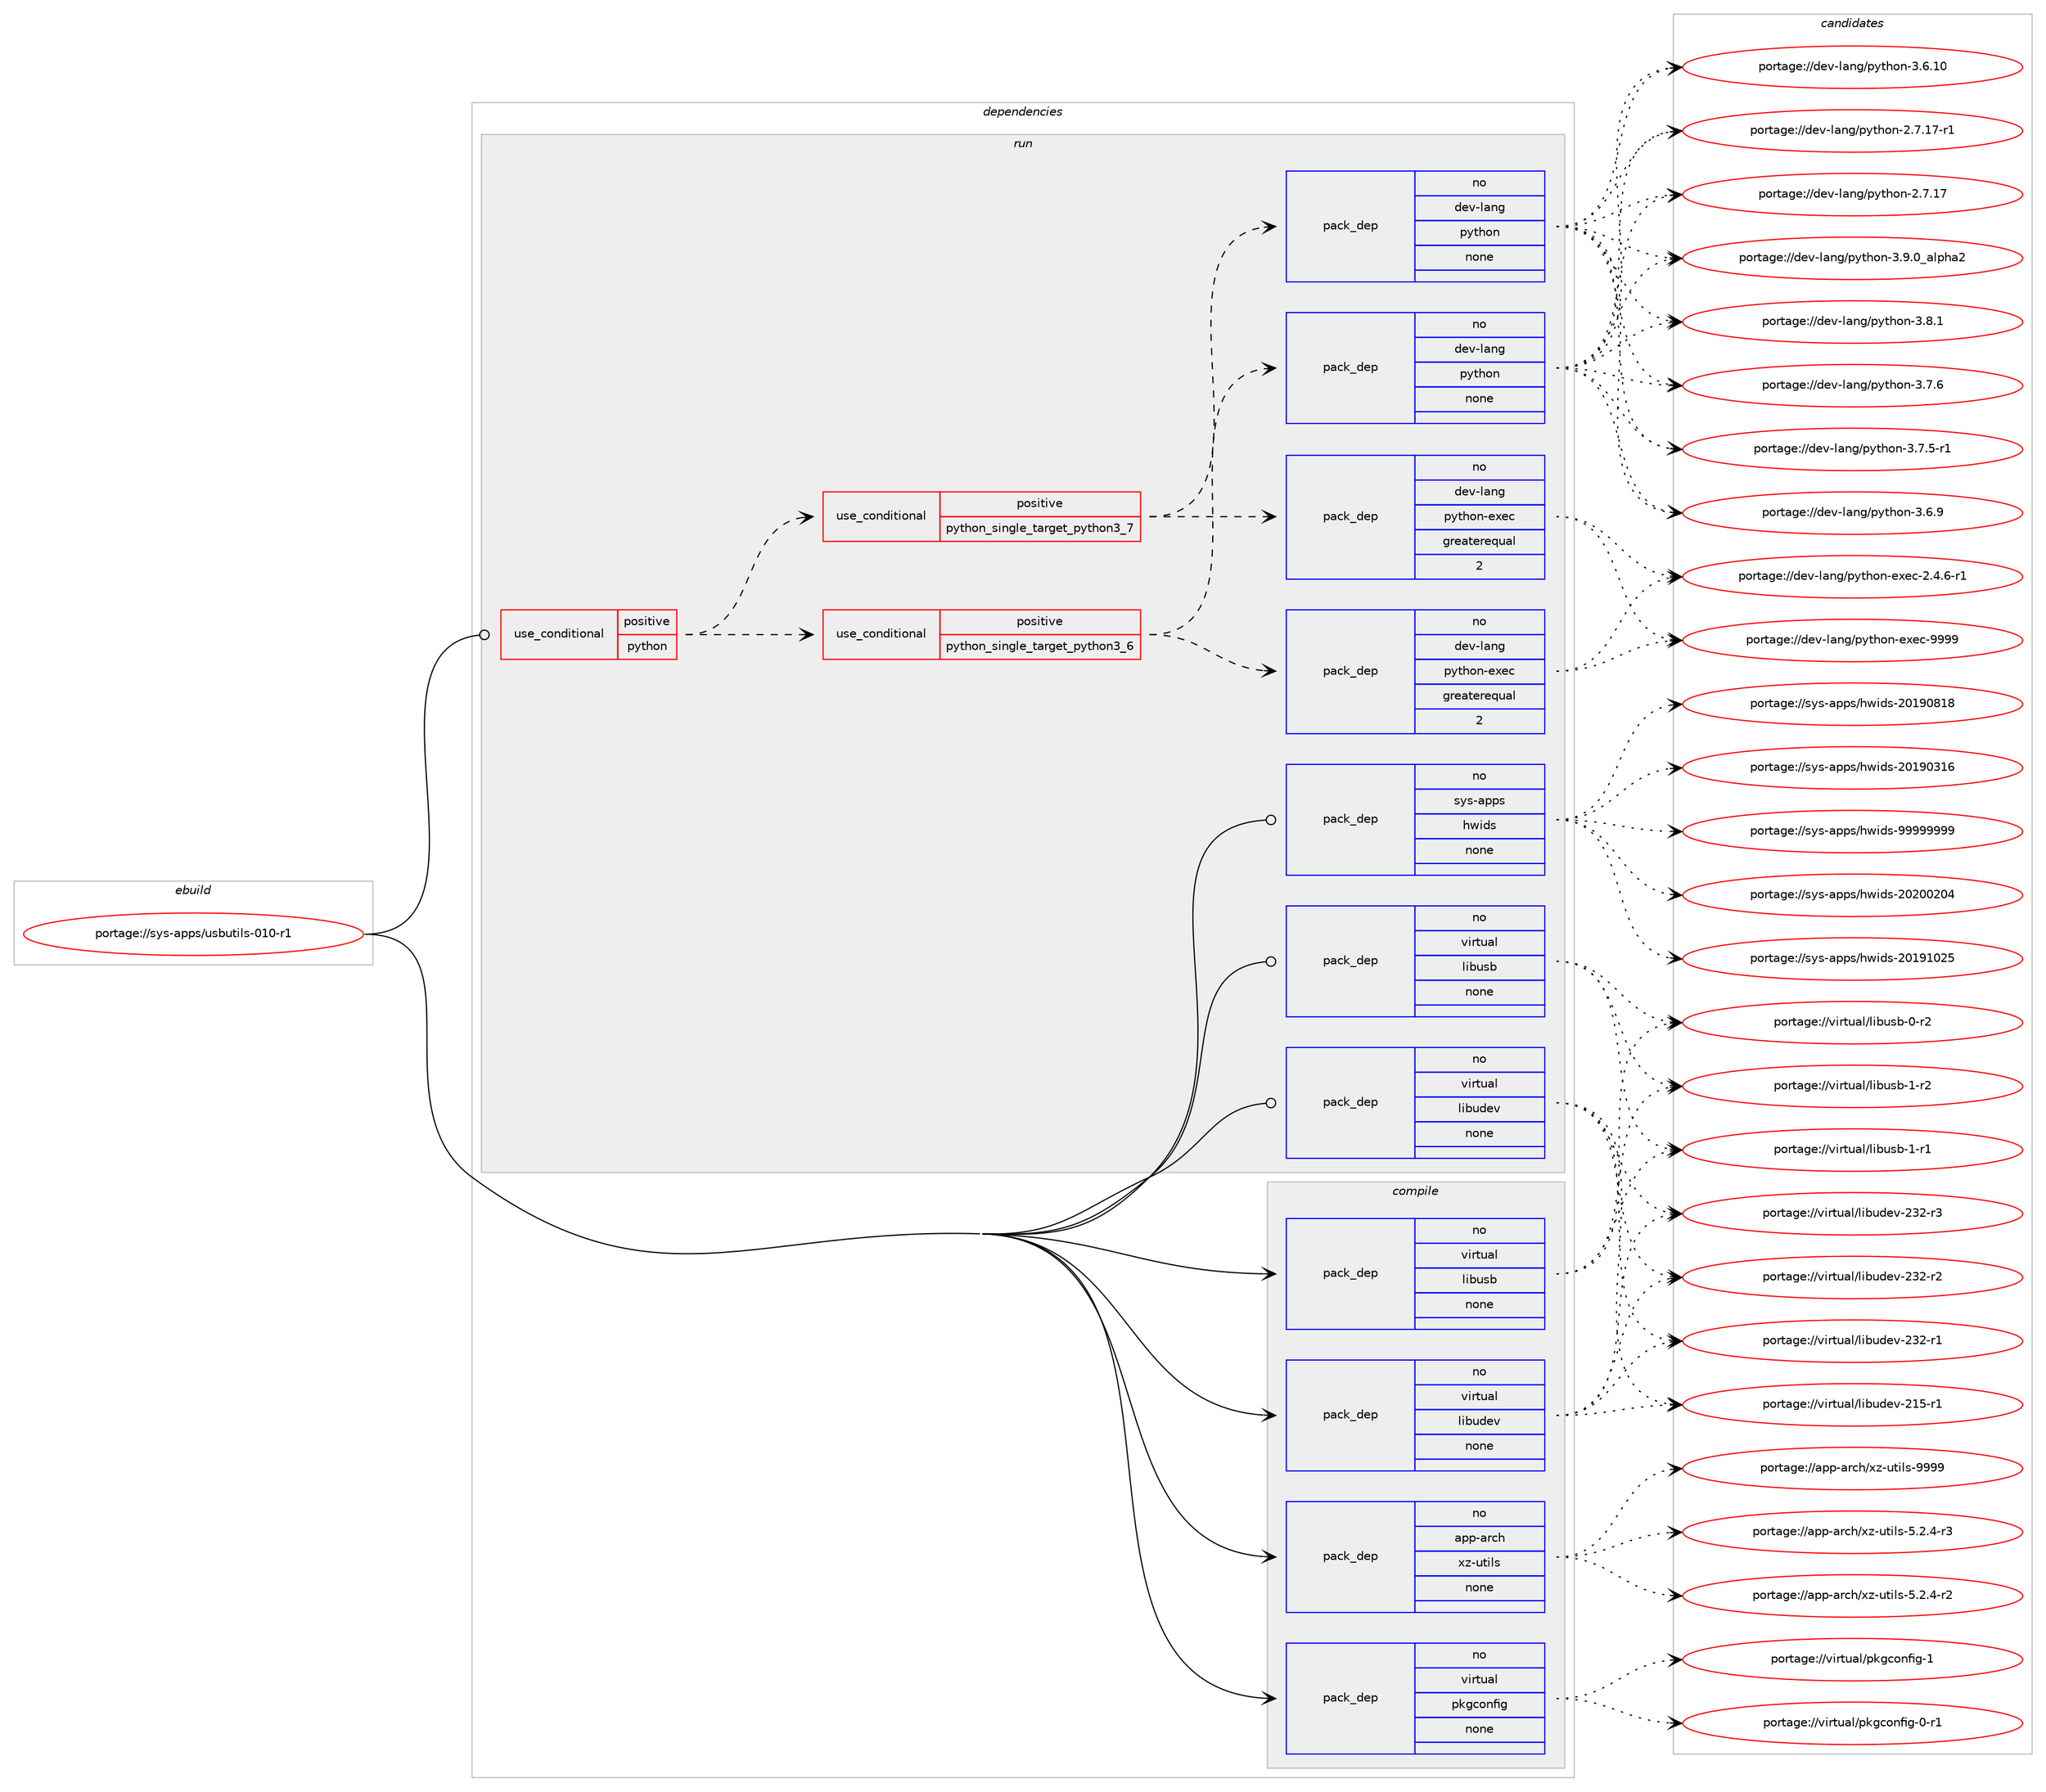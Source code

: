 digraph prolog {

# *************
# Graph options
# *************

newrank=true;
concentrate=true;
compound=true;
graph [rankdir=LR,fontname=Helvetica,fontsize=10,ranksep=1.5];#, ranksep=2.5, nodesep=0.2];
edge  [arrowhead=vee];
node  [fontname=Helvetica,fontsize=10];

# **********
# The ebuild
# **********

subgraph cluster_leftcol {
color=gray;
rank=same;
label=<<i>ebuild</i>>;
id [label="portage://sys-apps/usbutils-010-r1", color=red, width=4, href="../sys-apps/usbutils-010-r1.svg"];
}

# ****************
# The dependencies
# ****************

subgraph cluster_midcol {
color=gray;
label=<<i>dependencies</i>>;
subgraph cluster_compile {
fillcolor="#eeeeee";
style=filled;
label=<<i>compile</i>>;
subgraph pack42191 {
dependency54980 [label=<<TABLE BORDER="0" CELLBORDER="1" CELLSPACING="0" CELLPADDING="4" WIDTH="220"><TR><TD ROWSPAN="6" CELLPADDING="30">pack_dep</TD></TR><TR><TD WIDTH="110">no</TD></TR><TR><TD>app-arch</TD></TR><TR><TD>xz-utils</TD></TR><TR><TD>none</TD></TR><TR><TD></TD></TR></TABLE>>, shape=none, color=blue];
}
id:e -> dependency54980:w [weight=20,style="solid",arrowhead="vee"];
subgraph pack42192 {
dependency54981 [label=<<TABLE BORDER="0" CELLBORDER="1" CELLSPACING="0" CELLPADDING="4" WIDTH="220"><TR><TD ROWSPAN="6" CELLPADDING="30">pack_dep</TD></TR><TR><TD WIDTH="110">no</TD></TR><TR><TD>virtual</TD></TR><TR><TD>libudev</TD></TR><TR><TD>none</TD></TR><TR><TD></TD></TR></TABLE>>, shape=none, color=blue];
}
id:e -> dependency54981:w [weight=20,style="solid",arrowhead="vee"];
subgraph pack42193 {
dependency54982 [label=<<TABLE BORDER="0" CELLBORDER="1" CELLSPACING="0" CELLPADDING="4" WIDTH="220"><TR><TD ROWSPAN="6" CELLPADDING="30">pack_dep</TD></TR><TR><TD WIDTH="110">no</TD></TR><TR><TD>virtual</TD></TR><TR><TD>libusb</TD></TR><TR><TD>none</TD></TR><TR><TD></TD></TR></TABLE>>, shape=none, color=blue];
}
id:e -> dependency54982:w [weight=20,style="solid",arrowhead="vee"];
subgraph pack42194 {
dependency54983 [label=<<TABLE BORDER="0" CELLBORDER="1" CELLSPACING="0" CELLPADDING="4" WIDTH="220"><TR><TD ROWSPAN="6" CELLPADDING="30">pack_dep</TD></TR><TR><TD WIDTH="110">no</TD></TR><TR><TD>virtual</TD></TR><TR><TD>pkgconfig</TD></TR><TR><TD>none</TD></TR><TR><TD></TD></TR></TABLE>>, shape=none, color=blue];
}
id:e -> dependency54983:w [weight=20,style="solid",arrowhead="vee"];
}
subgraph cluster_compileandrun {
fillcolor="#eeeeee";
style=filled;
label=<<i>compile and run</i>>;
}
subgraph cluster_run {
fillcolor="#eeeeee";
style=filled;
label=<<i>run</i>>;
subgraph cond11567 {
dependency54984 [label=<<TABLE BORDER="0" CELLBORDER="1" CELLSPACING="0" CELLPADDING="4"><TR><TD ROWSPAN="3" CELLPADDING="10">use_conditional</TD></TR><TR><TD>positive</TD></TR><TR><TD>python</TD></TR></TABLE>>, shape=none, color=red];
subgraph cond11568 {
dependency54985 [label=<<TABLE BORDER="0" CELLBORDER="1" CELLSPACING="0" CELLPADDING="4"><TR><TD ROWSPAN="3" CELLPADDING="10">use_conditional</TD></TR><TR><TD>positive</TD></TR><TR><TD>python_single_target_python3_6</TD></TR></TABLE>>, shape=none, color=red];
subgraph pack42195 {
dependency54986 [label=<<TABLE BORDER="0" CELLBORDER="1" CELLSPACING="0" CELLPADDING="4" WIDTH="220"><TR><TD ROWSPAN="6" CELLPADDING="30">pack_dep</TD></TR><TR><TD WIDTH="110">no</TD></TR><TR><TD>dev-lang</TD></TR><TR><TD>python</TD></TR><TR><TD>none</TD></TR><TR><TD></TD></TR></TABLE>>, shape=none, color=blue];
}
dependency54985:e -> dependency54986:w [weight=20,style="dashed",arrowhead="vee"];
subgraph pack42196 {
dependency54987 [label=<<TABLE BORDER="0" CELLBORDER="1" CELLSPACING="0" CELLPADDING="4" WIDTH="220"><TR><TD ROWSPAN="6" CELLPADDING="30">pack_dep</TD></TR><TR><TD WIDTH="110">no</TD></TR><TR><TD>dev-lang</TD></TR><TR><TD>python-exec</TD></TR><TR><TD>greaterequal</TD></TR><TR><TD>2</TD></TR></TABLE>>, shape=none, color=blue];
}
dependency54985:e -> dependency54987:w [weight=20,style="dashed",arrowhead="vee"];
}
dependency54984:e -> dependency54985:w [weight=20,style="dashed",arrowhead="vee"];
subgraph cond11569 {
dependency54988 [label=<<TABLE BORDER="0" CELLBORDER="1" CELLSPACING="0" CELLPADDING="4"><TR><TD ROWSPAN="3" CELLPADDING="10">use_conditional</TD></TR><TR><TD>positive</TD></TR><TR><TD>python_single_target_python3_7</TD></TR></TABLE>>, shape=none, color=red];
subgraph pack42197 {
dependency54989 [label=<<TABLE BORDER="0" CELLBORDER="1" CELLSPACING="0" CELLPADDING="4" WIDTH="220"><TR><TD ROWSPAN="6" CELLPADDING="30">pack_dep</TD></TR><TR><TD WIDTH="110">no</TD></TR><TR><TD>dev-lang</TD></TR><TR><TD>python</TD></TR><TR><TD>none</TD></TR><TR><TD></TD></TR></TABLE>>, shape=none, color=blue];
}
dependency54988:e -> dependency54989:w [weight=20,style="dashed",arrowhead="vee"];
subgraph pack42198 {
dependency54990 [label=<<TABLE BORDER="0" CELLBORDER="1" CELLSPACING="0" CELLPADDING="4" WIDTH="220"><TR><TD ROWSPAN="6" CELLPADDING="30">pack_dep</TD></TR><TR><TD WIDTH="110">no</TD></TR><TR><TD>dev-lang</TD></TR><TR><TD>python-exec</TD></TR><TR><TD>greaterequal</TD></TR><TR><TD>2</TD></TR></TABLE>>, shape=none, color=blue];
}
dependency54988:e -> dependency54990:w [weight=20,style="dashed",arrowhead="vee"];
}
dependency54984:e -> dependency54988:w [weight=20,style="dashed",arrowhead="vee"];
}
id:e -> dependency54984:w [weight=20,style="solid",arrowhead="odot"];
subgraph pack42199 {
dependency54991 [label=<<TABLE BORDER="0" CELLBORDER="1" CELLSPACING="0" CELLPADDING="4" WIDTH="220"><TR><TD ROWSPAN="6" CELLPADDING="30">pack_dep</TD></TR><TR><TD WIDTH="110">no</TD></TR><TR><TD>sys-apps</TD></TR><TR><TD>hwids</TD></TR><TR><TD>none</TD></TR><TR><TD></TD></TR></TABLE>>, shape=none, color=blue];
}
id:e -> dependency54991:w [weight=20,style="solid",arrowhead="odot"];
subgraph pack42200 {
dependency54992 [label=<<TABLE BORDER="0" CELLBORDER="1" CELLSPACING="0" CELLPADDING="4" WIDTH="220"><TR><TD ROWSPAN="6" CELLPADDING="30">pack_dep</TD></TR><TR><TD WIDTH="110">no</TD></TR><TR><TD>virtual</TD></TR><TR><TD>libudev</TD></TR><TR><TD>none</TD></TR><TR><TD></TD></TR></TABLE>>, shape=none, color=blue];
}
id:e -> dependency54992:w [weight=20,style="solid",arrowhead="odot"];
subgraph pack42201 {
dependency54993 [label=<<TABLE BORDER="0" CELLBORDER="1" CELLSPACING="0" CELLPADDING="4" WIDTH="220"><TR><TD ROWSPAN="6" CELLPADDING="30">pack_dep</TD></TR><TR><TD WIDTH="110">no</TD></TR><TR><TD>virtual</TD></TR><TR><TD>libusb</TD></TR><TR><TD>none</TD></TR><TR><TD></TD></TR></TABLE>>, shape=none, color=blue];
}
id:e -> dependency54993:w [weight=20,style="solid",arrowhead="odot"];
}
}

# **************
# The candidates
# **************

subgraph cluster_choices {
rank=same;
color=gray;
label=<<i>candidates</i>>;

subgraph choice42191 {
color=black;
nodesep=1;
choice9711211245971149910447120122451171161051081154557575757 [label="portage://app-arch/xz-utils-9999", color=red, width=4,href="../app-arch/xz-utils-9999.svg"];
choice9711211245971149910447120122451171161051081154553465046524511451 [label="portage://app-arch/xz-utils-5.2.4-r3", color=red, width=4,href="../app-arch/xz-utils-5.2.4-r3.svg"];
choice9711211245971149910447120122451171161051081154553465046524511450 [label="portage://app-arch/xz-utils-5.2.4-r2", color=red, width=4,href="../app-arch/xz-utils-5.2.4-r2.svg"];
dependency54980:e -> choice9711211245971149910447120122451171161051081154557575757:w [style=dotted,weight="100"];
dependency54980:e -> choice9711211245971149910447120122451171161051081154553465046524511451:w [style=dotted,weight="100"];
dependency54980:e -> choice9711211245971149910447120122451171161051081154553465046524511450:w [style=dotted,weight="100"];
}
subgraph choice42192 {
color=black;
nodesep=1;
choice118105114116117971084710810598117100101118455051504511451 [label="portage://virtual/libudev-232-r3", color=red, width=4,href="../virtual/libudev-232-r3.svg"];
choice118105114116117971084710810598117100101118455051504511450 [label="portage://virtual/libudev-232-r2", color=red, width=4,href="../virtual/libudev-232-r2.svg"];
choice118105114116117971084710810598117100101118455051504511449 [label="portage://virtual/libudev-232-r1", color=red, width=4,href="../virtual/libudev-232-r1.svg"];
choice118105114116117971084710810598117100101118455049534511449 [label="portage://virtual/libudev-215-r1", color=red, width=4,href="../virtual/libudev-215-r1.svg"];
dependency54981:e -> choice118105114116117971084710810598117100101118455051504511451:w [style=dotted,weight="100"];
dependency54981:e -> choice118105114116117971084710810598117100101118455051504511450:w [style=dotted,weight="100"];
dependency54981:e -> choice118105114116117971084710810598117100101118455051504511449:w [style=dotted,weight="100"];
dependency54981:e -> choice118105114116117971084710810598117100101118455049534511449:w [style=dotted,weight="100"];
}
subgraph choice42193 {
color=black;
nodesep=1;
choice1181051141161179710847108105981171159845494511450 [label="portage://virtual/libusb-1-r2", color=red, width=4,href="../virtual/libusb-1-r2.svg"];
choice1181051141161179710847108105981171159845494511449 [label="portage://virtual/libusb-1-r1", color=red, width=4,href="../virtual/libusb-1-r1.svg"];
choice1181051141161179710847108105981171159845484511450 [label="portage://virtual/libusb-0-r2", color=red, width=4,href="../virtual/libusb-0-r2.svg"];
dependency54982:e -> choice1181051141161179710847108105981171159845494511450:w [style=dotted,weight="100"];
dependency54982:e -> choice1181051141161179710847108105981171159845494511449:w [style=dotted,weight="100"];
dependency54982:e -> choice1181051141161179710847108105981171159845484511450:w [style=dotted,weight="100"];
}
subgraph choice42194 {
color=black;
nodesep=1;
choice1181051141161179710847112107103991111101021051034549 [label="portage://virtual/pkgconfig-1", color=red, width=4,href="../virtual/pkgconfig-1.svg"];
choice11810511411611797108471121071039911111010210510345484511449 [label="portage://virtual/pkgconfig-0-r1", color=red, width=4,href="../virtual/pkgconfig-0-r1.svg"];
dependency54983:e -> choice1181051141161179710847112107103991111101021051034549:w [style=dotted,weight="100"];
dependency54983:e -> choice11810511411611797108471121071039911111010210510345484511449:w [style=dotted,weight="100"];
}
subgraph choice42195 {
color=black;
nodesep=1;
choice10010111845108971101034711212111610411111045514657464895971081121049750 [label="portage://dev-lang/python-3.9.0_alpha2", color=red, width=4,href="../dev-lang/python-3.9.0_alpha2.svg"];
choice100101118451089711010347112121116104111110455146564649 [label="portage://dev-lang/python-3.8.1", color=red, width=4,href="../dev-lang/python-3.8.1.svg"];
choice100101118451089711010347112121116104111110455146554654 [label="portage://dev-lang/python-3.7.6", color=red, width=4,href="../dev-lang/python-3.7.6.svg"];
choice1001011184510897110103471121211161041111104551465546534511449 [label="portage://dev-lang/python-3.7.5-r1", color=red, width=4,href="../dev-lang/python-3.7.5-r1.svg"];
choice100101118451089711010347112121116104111110455146544657 [label="portage://dev-lang/python-3.6.9", color=red, width=4,href="../dev-lang/python-3.6.9.svg"];
choice10010111845108971101034711212111610411111045514654464948 [label="portage://dev-lang/python-3.6.10", color=red, width=4,href="../dev-lang/python-3.6.10.svg"];
choice100101118451089711010347112121116104111110455046554649554511449 [label="portage://dev-lang/python-2.7.17-r1", color=red, width=4,href="../dev-lang/python-2.7.17-r1.svg"];
choice10010111845108971101034711212111610411111045504655464955 [label="portage://dev-lang/python-2.7.17", color=red, width=4,href="../dev-lang/python-2.7.17.svg"];
dependency54986:e -> choice10010111845108971101034711212111610411111045514657464895971081121049750:w [style=dotted,weight="100"];
dependency54986:e -> choice100101118451089711010347112121116104111110455146564649:w [style=dotted,weight="100"];
dependency54986:e -> choice100101118451089711010347112121116104111110455146554654:w [style=dotted,weight="100"];
dependency54986:e -> choice1001011184510897110103471121211161041111104551465546534511449:w [style=dotted,weight="100"];
dependency54986:e -> choice100101118451089711010347112121116104111110455146544657:w [style=dotted,weight="100"];
dependency54986:e -> choice10010111845108971101034711212111610411111045514654464948:w [style=dotted,weight="100"];
dependency54986:e -> choice100101118451089711010347112121116104111110455046554649554511449:w [style=dotted,weight="100"];
dependency54986:e -> choice10010111845108971101034711212111610411111045504655464955:w [style=dotted,weight="100"];
}
subgraph choice42196 {
color=black;
nodesep=1;
choice10010111845108971101034711212111610411111045101120101994557575757 [label="portage://dev-lang/python-exec-9999", color=red, width=4,href="../dev-lang/python-exec-9999.svg"];
choice10010111845108971101034711212111610411111045101120101994550465246544511449 [label="portage://dev-lang/python-exec-2.4.6-r1", color=red, width=4,href="../dev-lang/python-exec-2.4.6-r1.svg"];
dependency54987:e -> choice10010111845108971101034711212111610411111045101120101994557575757:w [style=dotted,weight="100"];
dependency54987:e -> choice10010111845108971101034711212111610411111045101120101994550465246544511449:w [style=dotted,weight="100"];
}
subgraph choice42197 {
color=black;
nodesep=1;
choice10010111845108971101034711212111610411111045514657464895971081121049750 [label="portage://dev-lang/python-3.9.0_alpha2", color=red, width=4,href="../dev-lang/python-3.9.0_alpha2.svg"];
choice100101118451089711010347112121116104111110455146564649 [label="portage://dev-lang/python-3.8.1", color=red, width=4,href="../dev-lang/python-3.8.1.svg"];
choice100101118451089711010347112121116104111110455146554654 [label="portage://dev-lang/python-3.7.6", color=red, width=4,href="../dev-lang/python-3.7.6.svg"];
choice1001011184510897110103471121211161041111104551465546534511449 [label="portage://dev-lang/python-3.7.5-r1", color=red, width=4,href="../dev-lang/python-3.7.5-r1.svg"];
choice100101118451089711010347112121116104111110455146544657 [label="portage://dev-lang/python-3.6.9", color=red, width=4,href="../dev-lang/python-3.6.9.svg"];
choice10010111845108971101034711212111610411111045514654464948 [label="portage://dev-lang/python-3.6.10", color=red, width=4,href="../dev-lang/python-3.6.10.svg"];
choice100101118451089711010347112121116104111110455046554649554511449 [label="portage://dev-lang/python-2.7.17-r1", color=red, width=4,href="../dev-lang/python-2.7.17-r1.svg"];
choice10010111845108971101034711212111610411111045504655464955 [label="portage://dev-lang/python-2.7.17", color=red, width=4,href="../dev-lang/python-2.7.17.svg"];
dependency54989:e -> choice10010111845108971101034711212111610411111045514657464895971081121049750:w [style=dotted,weight="100"];
dependency54989:e -> choice100101118451089711010347112121116104111110455146564649:w [style=dotted,weight="100"];
dependency54989:e -> choice100101118451089711010347112121116104111110455146554654:w [style=dotted,weight="100"];
dependency54989:e -> choice1001011184510897110103471121211161041111104551465546534511449:w [style=dotted,weight="100"];
dependency54989:e -> choice100101118451089711010347112121116104111110455146544657:w [style=dotted,weight="100"];
dependency54989:e -> choice10010111845108971101034711212111610411111045514654464948:w [style=dotted,weight="100"];
dependency54989:e -> choice100101118451089711010347112121116104111110455046554649554511449:w [style=dotted,weight="100"];
dependency54989:e -> choice10010111845108971101034711212111610411111045504655464955:w [style=dotted,weight="100"];
}
subgraph choice42198 {
color=black;
nodesep=1;
choice10010111845108971101034711212111610411111045101120101994557575757 [label="portage://dev-lang/python-exec-9999", color=red, width=4,href="../dev-lang/python-exec-9999.svg"];
choice10010111845108971101034711212111610411111045101120101994550465246544511449 [label="portage://dev-lang/python-exec-2.4.6-r1", color=red, width=4,href="../dev-lang/python-exec-2.4.6-r1.svg"];
dependency54990:e -> choice10010111845108971101034711212111610411111045101120101994557575757:w [style=dotted,weight="100"];
dependency54990:e -> choice10010111845108971101034711212111610411111045101120101994550465246544511449:w [style=dotted,weight="100"];
}
subgraph choice42199 {
color=black;
nodesep=1;
choice115121115459711211211547104119105100115455757575757575757 [label="portage://sys-apps/hwids-99999999", color=red, width=4,href="../sys-apps/hwids-99999999.svg"];
choice115121115459711211211547104119105100115455048504848504852 [label="portage://sys-apps/hwids-20200204", color=red, width=4,href="../sys-apps/hwids-20200204.svg"];
choice115121115459711211211547104119105100115455048495749485053 [label="portage://sys-apps/hwids-20191025", color=red, width=4,href="../sys-apps/hwids-20191025.svg"];
choice115121115459711211211547104119105100115455048495748564956 [label="portage://sys-apps/hwids-20190818", color=red, width=4,href="../sys-apps/hwids-20190818.svg"];
choice115121115459711211211547104119105100115455048495748514954 [label="portage://sys-apps/hwids-20190316", color=red, width=4,href="../sys-apps/hwids-20190316.svg"];
dependency54991:e -> choice115121115459711211211547104119105100115455757575757575757:w [style=dotted,weight="100"];
dependency54991:e -> choice115121115459711211211547104119105100115455048504848504852:w [style=dotted,weight="100"];
dependency54991:e -> choice115121115459711211211547104119105100115455048495749485053:w [style=dotted,weight="100"];
dependency54991:e -> choice115121115459711211211547104119105100115455048495748564956:w [style=dotted,weight="100"];
dependency54991:e -> choice115121115459711211211547104119105100115455048495748514954:w [style=dotted,weight="100"];
}
subgraph choice42200 {
color=black;
nodesep=1;
choice118105114116117971084710810598117100101118455051504511451 [label="portage://virtual/libudev-232-r3", color=red, width=4,href="../virtual/libudev-232-r3.svg"];
choice118105114116117971084710810598117100101118455051504511450 [label="portage://virtual/libudev-232-r2", color=red, width=4,href="../virtual/libudev-232-r2.svg"];
choice118105114116117971084710810598117100101118455051504511449 [label="portage://virtual/libudev-232-r1", color=red, width=4,href="../virtual/libudev-232-r1.svg"];
choice118105114116117971084710810598117100101118455049534511449 [label="portage://virtual/libudev-215-r1", color=red, width=4,href="../virtual/libudev-215-r1.svg"];
dependency54992:e -> choice118105114116117971084710810598117100101118455051504511451:w [style=dotted,weight="100"];
dependency54992:e -> choice118105114116117971084710810598117100101118455051504511450:w [style=dotted,weight="100"];
dependency54992:e -> choice118105114116117971084710810598117100101118455051504511449:w [style=dotted,weight="100"];
dependency54992:e -> choice118105114116117971084710810598117100101118455049534511449:w [style=dotted,weight="100"];
}
subgraph choice42201 {
color=black;
nodesep=1;
choice1181051141161179710847108105981171159845494511450 [label="portage://virtual/libusb-1-r2", color=red, width=4,href="../virtual/libusb-1-r2.svg"];
choice1181051141161179710847108105981171159845494511449 [label="portage://virtual/libusb-1-r1", color=red, width=4,href="../virtual/libusb-1-r1.svg"];
choice1181051141161179710847108105981171159845484511450 [label="portage://virtual/libusb-0-r2", color=red, width=4,href="../virtual/libusb-0-r2.svg"];
dependency54993:e -> choice1181051141161179710847108105981171159845494511450:w [style=dotted,weight="100"];
dependency54993:e -> choice1181051141161179710847108105981171159845494511449:w [style=dotted,weight="100"];
dependency54993:e -> choice1181051141161179710847108105981171159845484511450:w [style=dotted,weight="100"];
}
}

}
